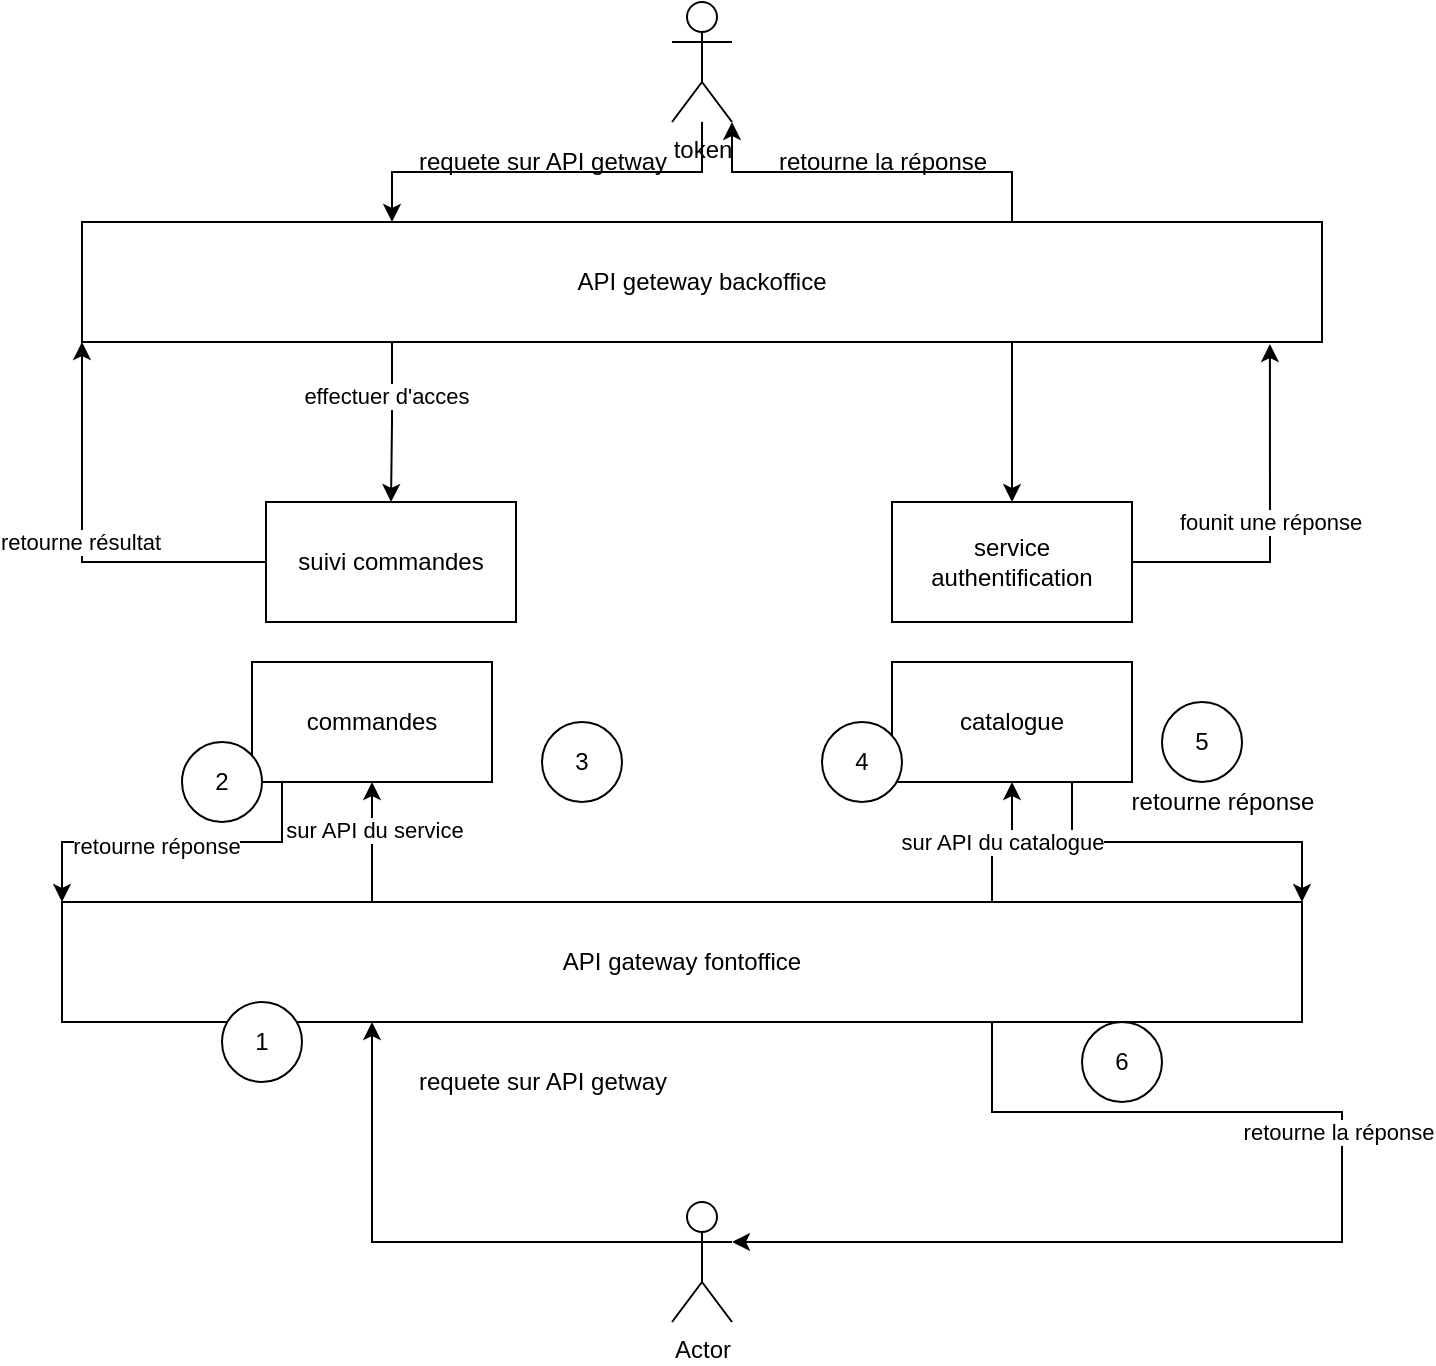 <mxfile version="16.5.1" type="device"><diagram id="foJQfwBQlrVz8TibtS16" name="Page-1"><mxGraphModel dx="1021" dy="602" grid="1" gridSize="10" guides="1" tooltips="1" connect="1" arrows="1" fold="1" page="1" pageScale="1" pageWidth="1600" pageHeight="1200" math="0" shadow="0"><root><mxCell id="0"/><mxCell id="1" parent="0"/><mxCell id="MrWgrNILysXmMN1vXZxc-28" style="edgeStyle=orthogonalEdgeStyle;rounded=0;orthogonalLoop=1;jettySize=auto;html=1;exitX=0.25;exitY=1;exitDx=0;exitDy=0;entryX=0;entryY=0;entryDx=0;entryDy=0;" parent="1" source="MrWgrNILysXmMN1vXZxc-1" target="MrWgrNILysXmMN1vXZxc-5" edge="1"><mxGeometry relative="1" as="geometry"><Array as="points"><mxPoint x="300" y="400"/><mxPoint x="300" y="430"/><mxPoint x="190" y="430"/></Array></mxGeometry></mxCell><mxCell id="MrWgrNILysXmMN1vXZxc-29" value="retourne réponse" style="edgeLabel;html=1;align=center;verticalAlign=middle;resizable=0;points=[];" parent="MrWgrNILysXmMN1vXZxc-28" vertex="1" connectable="0"><mxGeometry x="0.166" y="2" relative="1" as="geometry"><mxPoint as="offset"/></mxGeometry></mxCell><mxCell id="MrWgrNILysXmMN1vXZxc-1" value="commandes" style="rounded=0;whiteSpace=wrap;html=1;" parent="1" vertex="1"><mxGeometry x="285" y="340" width="120" height="60" as="geometry"/></mxCell><mxCell id="MrWgrNILysXmMN1vXZxc-13" style="edgeStyle=orthogonalEdgeStyle;rounded=0;orthogonalLoop=1;jettySize=auto;html=1;exitX=0;exitY=0.5;exitDx=0;exitDy=0;entryX=0;entryY=1;entryDx=0;entryDy=0;" parent="1" source="MrWgrNILysXmMN1vXZxc-2" target="MrWgrNILysXmMN1vXZxc-4" edge="1"><mxGeometry relative="1" as="geometry"><Array as="points"><mxPoint x="200" y="290"/></Array></mxGeometry></mxCell><mxCell id="MrWgrNILysXmMN1vXZxc-14" value="retourne résultat" style="edgeLabel;html=1;align=center;verticalAlign=middle;resizable=0;points=[];" parent="MrWgrNILysXmMN1vXZxc-13" vertex="1" connectable="0"><mxGeometry x="0.009" y="1" relative="1" as="geometry"><mxPoint as="offset"/></mxGeometry></mxCell><mxCell id="MrWgrNILysXmMN1vXZxc-2" value="suivi commandes" style="rounded=0;whiteSpace=wrap;html=1;" parent="1" vertex="1"><mxGeometry x="292" y="260" width="125" height="60" as="geometry"/></mxCell><mxCell id="MrWgrNILysXmMN1vXZxc-31" style="edgeStyle=orthogonalEdgeStyle;rounded=0;orthogonalLoop=1;jettySize=auto;html=1;exitX=0.75;exitY=1;exitDx=0;exitDy=0;entryX=1;entryY=0;entryDx=0;entryDy=0;" parent="1" source="MrWgrNILysXmMN1vXZxc-3" target="MrWgrNILysXmMN1vXZxc-5" edge="1"><mxGeometry relative="1" as="geometry"/></mxCell><mxCell id="MrWgrNILysXmMN1vXZxc-3" value="catalogue" style="rounded=0;whiteSpace=wrap;html=1;" parent="1" vertex="1"><mxGeometry x="605" y="340" width="120" height="60" as="geometry"/></mxCell><mxCell id="MrWgrNILysXmMN1vXZxc-9" style="edgeStyle=orthogonalEdgeStyle;rounded=0;orthogonalLoop=1;jettySize=auto;html=1;exitX=0.25;exitY=1;exitDx=0;exitDy=0;entryX=0.5;entryY=0;entryDx=0;entryDy=0;" parent="1" source="MrWgrNILysXmMN1vXZxc-4" target="MrWgrNILysXmMN1vXZxc-2" edge="1"><mxGeometry relative="1" as="geometry"/></mxCell><mxCell id="MrWgrNILysXmMN1vXZxc-12" value="effectuer d'acces" style="edgeLabel;html=1;align=center;verticalAlign=middle;resizable=0;points=[];" parent="MrWgrNILysXmMN1vXZxc-9" vertex="1" connectable="0"><mxGeometry x="-0.343" y="-3" relative="1" as="geometry"><mxPoint as="offset"/></mxGeometry></mxCell><mxCell id="MrWgrNILysXmMN1vXZxc-10" style="edgeStyle=orthogonalEdgeStyle;rounded=0;orthogonalLoop=1;jettySize=auto;html=1;exitX=0.75;exitY=1;exitDx=0;exitDy=0;entryX=0.5;entryY=0;entryDx=0;entryDy=0;" parent="1" source="MrWgrNILysXmMN1vXZxc-4" target="MrWgrNILysXmMN1vXZxc-6" edge="1"><mxGeometry relative="1" as="geometry"/></mxCell><mxCell id="MrWgrNILysXmMN1vXZxc-15" style="edgeStyle=orthogonalEdgeStyle;rounded=0;orthogonalLoop=1;jettySize=auto;html=1;exitX=0.75;exitY=0;exitDx=0;exitDy=0;entryX=1;entryY=1;entryDx=0;entryDy=0;entryPerimeter=0;" parent="1" source="MrWgrNILysXmMN1vXZxc-4" target="MrWgrNILysXmMN1vXZxc-7" edge="1"><mxGeometry relative="1" as="geometry"/></mxCell><mxCell id="MrWgrNILysXmMN1vXZxc-4" value="API geteway backoffice" style="rounded=0;whiteSpace=wrap;html=1;" parent="1" vertex="1"><mxGeometry x="200" y="120" width="620" height="60" as="geometry"/></mxCell><mxCell id="MrWgrNILysXmMN1vXZxc-18" style="edgeStyle=orthogonalEdgeStyle;rounded=0;orthogonalLoop=1;jettySize=auto;html=1;exitX=0.75;exitY=1;exitDx=0;exitDy=0;entryX=1;entryY=0.333;entryDx=0;entryDy=0;entryPerimeter=0;" parent="1" source="MrWgrNILysXmMN1vXZxc-5" target="MrWgrNILysXmMN1vXZxc-16" edge="1"><mxGeometry relative="1" as="geometry"/></mxCell><mxCell id="MrWgrNILysXmMN1vXZxc-23" value="retourne la réponse" style="edgeLabel;html=1;align=center;verticalAlign=middle;resizable=0;points=[];" parent="MrWgrNILysXmMN1vXZxc-18" vertex="1" connectable="0"><mxGeometry x="-0.222" y="-2" relative="1" as="geometry"><mxPoint as="offset"/></mxGeometry></mxCell><mxCell id="MrWgrNILysXmMN1vXZxc-19" style="edgeStyle=orthogonalEdgeStyle;rounded=0;orthogonalLoop=1;jettySize=auto;html=1;exitX=0.25;exitY=0;exitDx=0;exitDy=0;entryX=0.5;entryY=1;entryDx=0;entryDy=0;" parent="1" source="MrWgrNILysXmMN1vXZxc-5" target="MrWgrNILysXmMN1vXZxc-1" edge="1"><mxGeometry relative="1" as="geometry"/></mxCell><mxCell id="MrWgrNILysXmMN1vXZxc-21" value="sur API du service" style="edgeLabel;html=1;align=center;verticalAlign=middle;resizable=0;points=[];" parent="MrWgrNILysXmMN1vXZxc-19" vertex="1" connectable="0"><mxGeometry x="0.2" y="-1" relative="1" as="geometry"><mxPoint as="offset"/></mxGeometry></mxCell><mxCell id="MrWgrNILysXmMN1vXZxc-22" value="sur API du catalogue" style="edgeStyle=orthogonalEdgeStyle;rounded=0;orthogonalLoop=1;jettySize=auto;html=1;exitX=0.75;exitY=0;exitDx=0;exitDy=0;entryX=0.5;entryY=1;entryDx=0;entryDy=0;" parent="1" source="MrWgrNILysXmMN1vXZxc-5" target="MrWgrNILysXmMN1vXZxc-3" edge="1"><mxGeometry relative="1" as="geometry"/></mxCell><mxCell id="MrWgrNILysXmMN1vXZxc-5" value="API gateway fontoffice" style="rounded=0;whiteSpace=wrap;html=1;" parent="1" vertex="1"><mxGeometry x="190" y="460" width="620" height="60" as="geometry"/></mxCell><mxCell id="MrWgrNILysXmMN1vXZxc-11" value="founit une réponse" style="edgeStyle=orthogonalEdgeStyle;rounded=0;orthogonalLoop=1;jettySize=auto;html=1;exitX=1;exitY=0.5;exitDx=0;exitDy=0;entryX=0.958;entryY=1.017;entryDx=0;entryDy=0;entryPerimeter=0;" parent="1" source="MrWgrNILysXmMN1vXZxc-6" target="MrWgrNILysXmMN1vXZxc-4" edge="1"><mxGeometry relative="1" as="geometry"><Array as="points"><mxPoint x="794" y="290"/></Array></mxGeometry></mxCell><mxCell id="MrWgrNILysXmMN1vXZxc-6" value="service authentification" style="rounded=0;whiteSpace=wrap;html=1;" parent="1" vertex="1"><mxGeometry x="605" y="260" width="120" height="60" as="geometry"/></mxCell><mxCell id="MrWgrNILysXmMN1vXZxc-8" style="edgeStyle=orthogonalEdgeStyle;rounded=0;orthogonalLoop=1;jettySize=auto;html=1;entryX=0.25;entryY=0;entryDx=0;entryDy=0;" parent="1" source="MrWgrNILysXmMN1vXZxc-7" target="MrWgrNILysXmMN1vXZxc-4" edge="1"><mxGeometry relative="1" as="geometry"/></mxCell><mxCell id="MrWgrNILysXmMN1vXZxc-7" value="token" style="shape=umlActor;verticalLabelPosition=bottom;verticalAlign=top;html=1;outlineConnect=0;" parent="1" vertex="1"><mxGeometry x="495" y="10" width="30" height="60" as="geometry"/></mxCell><mxCell id="MrWgrNILysXmMN1vXZxc-17" style="edgeStyle=orthogonalEdgeStyle;rounded=0;orthogonalLoop=1;jettySize=auto;html=1;exitX=0;exitY=0.333;exitDx=0;exitDy=0;exitPerimeter=0;entryX=0.25;entryY=1;entryDx=0;entryDy=0;" parent="1" source="MrWgrNILysXmMN1vXZxc-16" target="MrWgrNILysXmMN1vXZxc-5" edge="1"><mxGeometry relative="1" as="geometry"/></mxCell><mxCell id="MrWgrNILysXmMN1vXZxc-16" value="Actor" style="shape=umlActor;verticalLabelPosition=bottom;verticalAlign=top;html=1;outlineConnect=0;" parent="1" vertex="1"><mxGeometry x="495" y="610" width="30" height="60" as="geometry"/></mxCell><mxCell id="MrWgrNILysXmMN1vXZxc-20" value="requete sur API getway" style="text;html=1;align=center;verticalAlign=middle;resizable=0;points=[];autosize=1;strokeColor=none;fillColor=none;" parent="1" vertex="1"><mxGeometry x="360" y="540" width="140" height="20" as="geometry"/></mxCell><mxCell id="MrWgrNILysXmMN1vXZxc-24" value="1" style="ellipse;whiteSpace=wrap;html=1;aspect=fixed;" parent="1" vertex="1"><mxGeometry x="270" y="510" width="40" height="40" as="geometry"/></mxCell><mxCell id="MrWgrNILysXmMN1vXZxc-25" value="5" style="ellipse;whiteSpace=wrap;html=1;aspect=fixed;" parent="1" vertex="1"><mxGeometry x="740" y="360" width="40" height="40" as="geometry"/></mxCell><mxCell id="MrWgrNILysXmMN1vXZxc-26" value="4" style="ellipse;whiteSpace=wrap;html=1;aspect=fixed;" parent="1" vertex="1"><mxGeometry x="570" y="370" width="40" height="40" as="geometry"/></mxCell><mxCell id="MrWgrNILysXmMN1vXZxc-27" value="2" style="ellipse;whiteSpace=wrap;html=1;aspect=fixed;" parent="1" vertex="1"><mxGeometry x="250" y="380" width="40" height="40" as="geometry"/></mxCell><mxCell id="MrWgrNILysXmMN1vXZxc-30" value="3" style="ellipse;whiteSpace=wrap;html=1;aspect=fixed;" parent="1" vertex="1"><mxGeometry x="430" y="370" width="40" height="40" as="geometry"/></mxCell><mxCell id="MrWgrNILysXmMN1vXZxc-32" value="retourne réponse" style="text;html=1;align=center;verticalAlign=middle;resizable=0;points=[];autosize=1;strokeColor=none;fillColor=none;" parent="1" vertex="1"><mxGeometry x="715" y="400" width="110" height="20" as="geometry"/></mxCell><mxCell id="MrWgrNILysXmMN1vXZxc-33" value="6" style="ellipse;whiteSpace=wrap;html=1;aspect=fixed;" parent="1" vertex="1"><mxGeometry x="700" y="520" width="40" height="40" as="geometry"/></mxCell><mxCell id="MrWgrNILysXmMN1vXZxc-34" value="retourne la réponse" style="text;html=1;align=center;verticalAlign=middle;resizable=0;points=[];autosize=1;strokeColor=none;fillColor=none;" parent="1" vertex="1"><mxGeometry x="540" y="80" width="120" height="20" as="geometry"/></mxCell><mxCell id="MrWgrNILysXmMN1vXZxc-35" value="requete sur API getway" style="text;html=1;align=center;verticalAlign=middle;resizable=0;points=[];autosize=1;strokeColor=none;fillColor=none;" parent="1" vertex="1"><mxGeometry x="360" y="80" width="140" height="20" as="geometry"/></mxCell></root></mxGraphModel></diagram></mxfile>